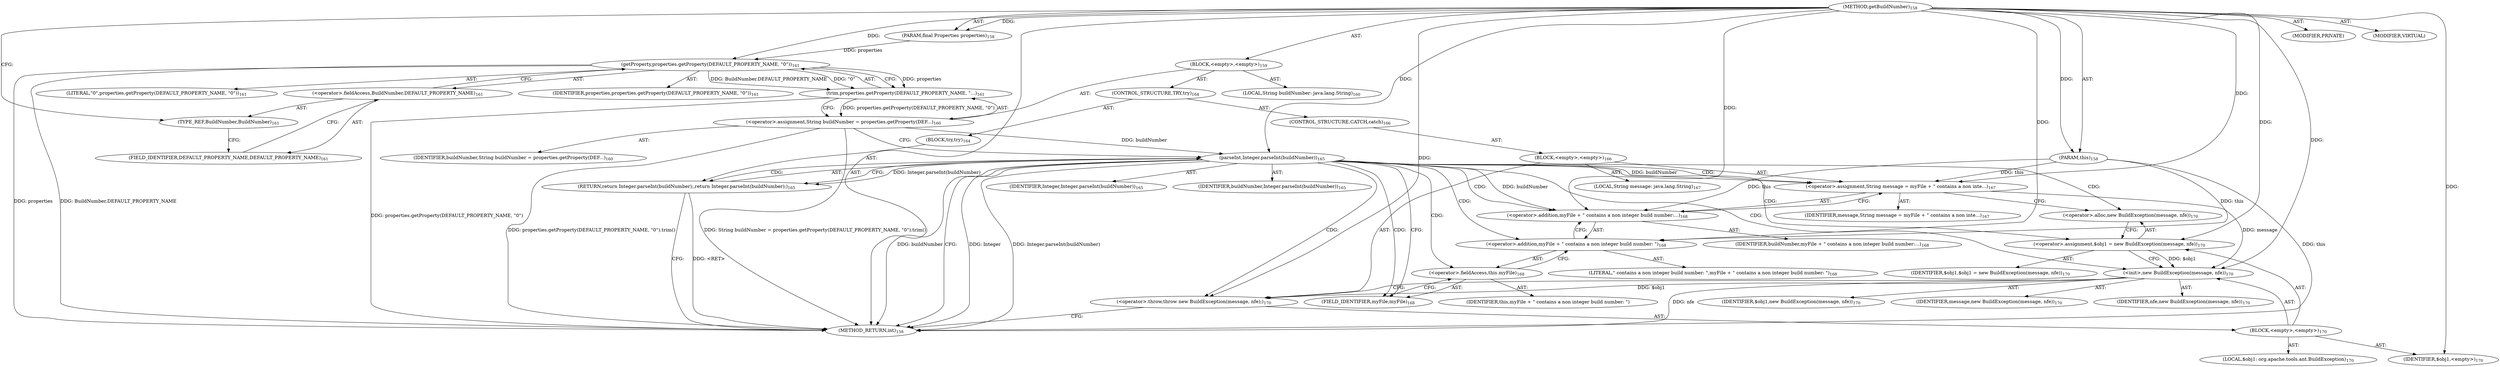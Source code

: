 digraph "getBuildNumber" {  
"111669149698" [label = <(METHOD,getBuildNumber)<SUB>158</SUB>> ]
"115964116997" [label = <(PARAM,this)<SUB>158</SUB>> ]
"115964116998" [label = <(PARAM,final Properties properties)<SUB>158</SUB>> ]
"25769803785" [label = <(BLOCK,&lt;empty&gt;,&lt;empty&gt;)<SUB>159</SUB>> ]
"94489280519" [label = <(LOCAL,String buildNumber: java.lang.String)<SUB>160</SUB>> ]
"30064771111" [label = <(&lt;operator&gt;.assignment,String buildNumber = properties.getProperty(DEF...)<SUB>160</SUB>> ]
"68719476776" [label = <(IDENTIFIER,buildNumber,String buildNumber = properties.getProperty(DEF...)<SUB>160</SUB>> ]
"30064771112" [label = <(trim,properties.getProperty(DEFAULT_PROPERTY_NAME, &quot;...)<SUB>161</SUB>> ]
"30064771113" [label = <(getProperty,properties.getProperty(DEFAULT_PROPERTY_NAME, &quot;0&quot;))<SUB>161</SUB>> ]
"68719476777" [label = <(IDENTIFIER,properties,properties.getProperty(DEFAULT_PROPERTY_NAME, &quot;0&quot;))<SUB>161</SUB>> ]
"30064771114" [label = <(&lt;operator&gt;.fieldAccess,BuildNumber.DEFAULT_PROPERTY_NAME)<SUB>161</SUB>> ]
"180388626434" [label = <(TYPE_REF,BuildNumber,BuildNumber)<SUB>161</SUB>> ]
"55834574856" [label = <(FIELD_IDENTIFIER,DEFAULT_PROPERTY_NAME,DEFAULT_PROPERTY_NAME)<SUB>161</SUB>> ]
"90194313222" [label = <(LITERAL,&quot;0&quot;,properties.getProperty(DEFAULT_PROPERTY_NAME, &quot;0&quot;))<SUB>161</SUB>> ]
"47244640262" [label = <(CONTROL_STRUCTURE,TRY,try)<SUB>164</SUB>> ]
"25769803786" [label = <(BLOCK,try,try)<SUB>164</SUB>> ]
"146028888064" [label = <(RETURN,return Integer.parseInt(buildNumber);,return Integer.parseInt(buildNumber);)<SUB>165</SUB>> ]
"30064771115" [label = <(parseInt,Integer.parseInt(buildNumber))<SUB>165</SUB>> ]
"68719476778" [label = <(IDENTIFIER,Integer,Integer.parseInt(buildNumber))<SUB>165</SUB>> ]
"68719476779" [label = <(IDENTIFIER,buildNumber,Integer.parseInt(buildNumber))<SUB>165</SUB>> ]
"47244640263" [label = <(CONTROL_STRUCTURE,CATCH,catch)<SUB>166</SUB>> ]
"25769803787" [label = <(BLOCK,&lt;empty&gt;,&lt;empty&gt;)<SUB>166</SUB>> ]
"94489280520" [label = <(LOCAL,String message: java.lang.String)<SUB>167</SUB>> ]
"30064771116" [label = <(&lt;operator&gt;.assignment,String message = myFile + &quot; contains a non inte...)<SUB>167</SUB>> ]
"68719476780" [label = <(IDENTIFIER,message,String message = myFile + &quot; contains a non inte...)<SUB>167</SUB>> ]
"30064771117" [label = <(&lt;operator&gt;.addition,myFile + &quot; contains a non integer build number:...)<SUB>168</SUB>> ]
"30064771118" [label = <(&lt;operator&gt;.addition,myFile + &quot; contains a non integer build number: &quot;)<SUB>168</SUB>> ]
"30064771119" [label = <(&lt;operator&gt;.fieldAccess,this.myFile)<SUB>168</SUB>> ]
"68719476781" [label = <(IDENTIFIER,this,myFile + &quot; contains a non integer build number: &quot;)> ]
"55834574857" [label = <(FIELD_IDENTIFIER,myFile,myFile)<SUB>168</SUB>> ]
"90194313223" [label = <(LITERAL,&quot; contains a non integer build number: &quot;,myFile + &quot; contains a non integer build number: &quot;)<SUB>168</SUB>> ]
"68719476782" [label = <(IDENTIFIER,buildNumber,myFile + &quot; contains a non integer build number:...)<SUB>168</SUB>> ]
"30064771120" [label = <(&lt;operator&gt;.throw,throw new BuildException(message, nfe);)<SUB>170</SUB>> ]
"25769803788" [label = <(BLOCK,&lt;empty&gt;,&lt;empty&gt;)<SUB>170</SUB>> ]
"94489280521" [label = <(LOCAL,$obj1: org.apache.tools.ant.BuildException)<SUB>170</SUB>> ]
"30064771121" [label = <(&lt;operator&gt;.assignment,$obj1 = new BuildException(message, nfe))<SUB>170</SUB>> ]
"68719476783" [label = <(IDENTIFIER,$obj1,$obj1 = new BuildException(message, nfe))<SUB>170</SUB>> ]
"30064771122" [label = <(&lt;operator&gt;.alloc,new BuildException(message, nfe))<SUB>170</SUB>> ]
"30064771123" [label = <(&lt;init&gt;,new BuildException(message, nfe))<SUB>170</SUB>> ]
"68719476784" [label = <(IDENTIFIER,$obj1,new BuildException(message, nfe))<SUB>170</SUB>> ]
"68719476785" [label = <(IDENTIFIER,message,new BuildException(message, nfe))<SUB>170</SUB>> ]
"68719476786" [label = <(IDENTIFIER,nfe,new BuildException(message, nfe))<SUB>170</SUB>> ]
"68719476787" [label = <(IDENTIFIER,$obj1,&lt;empty&gt;)<SUB>170</SUB>> ]
"133143986185" [label = <(MODIFIER,PRIVATE)> ]
"133143986186" [label = <(MODIFIER,VIRTUAL)> ]
"128849018882" [label = <(METHOD_RETURN,int)<SUB>158</SUB>> ]
  "111669149698" -> "115964116997"  [ label = "AST: "] 
  "111669149698" -> "115964116998"  [ label = "AST: "] 
  "111669149698" -> "25769803785"  [ label = "AST: "] 
  "111669149698" -> "133143986185"  [ label = "AST: "] 
  "111669149698" -> "133143986186"  [ label = "AST: "] 
  "111669149698" -> "128849018882"  [ label = "AST: "] 
  "25769803785" -> "94489280519"  [ label = "AST: "] 
  "25769803785" -> "30064771111"  [ label = "AST: "] 
  "25769803785" -> "47244640262"  [ label = "AST: "] 
  "30064771111" -> "68719476776"  [ label = "AST: "] 
  "30064771111" -> "30064771112"  [ label = "AST: "] 
  "30064771112" -> "30064771113"  [ label = "AST: "] 
  "30064771113" -> "68719476777"  [ label = "AST: "] 
  "30064771113" -> "30064771114"  [ label = "AST: "] 
  "30064771113" -> "90194313222"  [ label = "AST: "] 
  "30064771114" -> "180388626434"  [ label = "AST: "] 
  "30064771114" -> "55834574856"  [ label = "AST: "] 
  "47244640262" -> "25769803786"  [ label = "AST: "] 
  "47244640262" -> "47244640263"  [ label = "AST: "] 
  "25769803786" -> "146028888064"  [ label = "AST: "] 
  "146028888064" -> "30064771115"  [ label = "AST: "] 
  "30064771115" -> "68719476778"  [ label = "AST: "] 
  "30064771115" -> "68719476779"  [ label = "AST: "] 
  "47244640263" -> "25769803787"  [ label = "AST: "] 
  "25769803787" -> "94489280520"  [ label = "AST: "] 
  "25769803787" -> "30064771116"  [ label = "AST: "] 
  "25769803787" -> "30064771120"  [ label = "AST: "] 
  "30064771116" -> "68719476780"  [ label = "AST: "] 
  "30064771116" -> "30064771117"  [ label = "AST: "] 
  "30064771117" -> "30064771118"  [ label = "AST: "] 
  "30064771117" -> "68719476782"  [ label = "AST: "] 
  "30064771118" -> "30064771119"  [ label = "AST: "] 
  "30064771118" -> "90194313223"  [ label = "AST: "] 
  "30064771119" -> "68719476781"  [ label = "AST: "] 
  "30064771119" -> "55834574857"  [ label = "AST: "] 
  "30064771120" -> "25769803788"  [ label = "AST: "] 
  "25769803788" -> "94489280521"  [ label = "AST: "] 
  "25769803788" -> "30064771121"  [ label = "AST: "] 
  "25769803788" -> "30064771123"  [ label = "AST: "] 
  "25769803788" -> "68719476787"  [ label = "AST: "] 
  "30064771121" -> "68719476783"  [ label = "AST: "] 
  "30064771121" -> "30064771122"  [ label = "AST: "] 
  "30064771123" -> "68719476784"  [ label = "AST: "] 
  "30064771123" -> "68719476785"  [ label = "AST: "] 
  "30064771123" -> "68719476786"  [ label = "AST: "] 
  "30064771111" -> "30064771115"  [ label = "CFG: "] 
  "30064771112" -> "30064771111"  [ label = "CFG: "] 
  "30064771113" -> "30064771112"  [ label = "CFG: "] 
  "146028888064" -> "128849018882"  [ label = "CFG: "] 
  "30064771114" -> "30064771113"  [ label = "CFG: "] 
  "30064771115" -> "146028888064"  [ label = "CFG: "] 
  "30064771115" -> "128849018882"  [ label = "CFG: "] 
  "30064771115" -> "55834574857"  [ label = "CFG: "] 
  "30064771116" -> "30064771122"  [ label = "CFG: "] 
  "30064771120" -> "128849018882"  [ label = "CFG: "] 
  "180388626434" -> "55834574856"  [ label = "CFG: "] 
  "55834574856" -> "30064771114"  [ label = "CFG: "] 
  "30064771117" -> "30064771116"  [ label = "CFG: "] 
  "30064771118" -> "30064771117"  [ label = "CFG: "] 
  "30064771121" -> "30064771123"  [ label = "CFG: "] 
  "30064771123" -> "30064771120"  [ label = "CFG: "] 
  "30064771119" -> "30064771118"  [ label = "CFG: "] 
  "30064771122" -> "30064771121"  [ label = "CFG: "] 
  "55834574857" -> "30064771119"  [ label = "CFG: "] 
  "111669149698" -> "180388626434"  [ label = "CFG: "] 
  "146028888064" -> "128849018882"  [ label = "DDG: &lt;RET&gt;"] 
  "115964116997" -> "128849018882"  [ label = "DDG: this"] 
  "30064771113" -> "128849018882"  [ label = "DDG: properties"] 
  "30064771113" -> "128849018882"  [ label = "DDG: BuildNumber.DEFAULT_PROPERTY_NAME"] 
  "30064771112" -> "128849018882"  [ label = "DDG: properties.getProperty(DEFAULT_PROPERTY_NAME, &quot;0&quot;)"] 
  "30064771111" -> "128849018882"  [ label = "DDG: properties.getProperty(DEFAULT_PROPERTY_NAME, &quot;0&quot;).trim()"] 
  "30064771111" -> "128849018882"  [ label = "DDG: String buildNumber = properties.getProperty(DEFAULT_PROPERTY_NAME, &quot;0&quot;).trim()"] 
  "30064771115" -> "128849018882"  [ label = "DDG: Integer"] 
  "30064771115" -> "128849018882"  [ label = "DDG: buildNumber"] 
  "30064771115" -> "128849018882"  [ label = "DDG: Integer.parseInt(buildNumber)"] 
  "30064771123" -> "128849018882"  [ label = "DDG: nfe"] 
  "111669149698" -> "115964116997"  [ label = "DDG: "] 
  "111669149698" -> "115964116998"  [ label = "DDG: "] 
  "30064771112" -> "30064771111"  [ label = "DDG: properties.getProperty(DEFAULT_PROPERTY_NAME, &quot;0&quot;)"] 
  "30064771113" -> "30064771112"  [ label = "DDG: properties"] 
  "30064771113" -> "30064771112"  [ label = "DDG: BuildNumber.DEFAULT_PROPERTY_NAME"] 
  "30064771113" -> "30064771112"  [ label = "DDG: &quot;0&quot;"] 
  "30064771115" -> "146028888064"  [ label = "DDG: Integer.parseInt(buildNumber)"] 
  "115964116998" -> "30064771113"  [ label = "DDG: properties"] 
  "111669149698" -> "30064771113"  [ label = "DDG: "] 
  "115964116997" -> "30064771116"  [ label = "DDG: this"] 
  "111669149698" -> "30064771116"  [ label = "DDG: "] 
  "30064771115" -> "30064771116"  [ label = "DDG: buildNumber"] 
  "111669149698" -> "30064771115"  [ label = "DDG: "] 
  "30064771111" -> "30064771115"  [ label = "DDG: buildNumber"] 
  "30064771123" -> "30064771120"  [ label = "DDG: $obj1"] 
  "111669149698" -> "30064771120"  [ label = "DDG: "] 
  "115964116997" -> "30064771117"  [ label = "DDG: this"] 
  "111669149698" -> "30064771117"  [ label = "DDG: "] 
  "30064771115" -> "30064771117"  [ label = "DDG: buildNumber"] 
  "111669149698" -> "30064771121"  [ label = "DDG: "] 
  "111669149698" -> "68719476787"  [ label = "DDG: "] 
  "115964116997" -> "30064771118"  [ label = "DDG: this"] 
  "111669149698" -> "30064771118"  [ label = "DDG: "] 
  "30064771121" -> "30064771123"  [ label = "DDG: $obj1"] 
  "111669149698" -> "30064771123"  [ label = "DDG: "] 
  "30064771116" -> "30064771123"  [ label = "DDG: message"] 
  "30064771115" -> "30064771116"  [ label = "CDG: "] 
  "30064771115" -> "30064771117"  [ label = "CDG: "] 
  "30064771115" -> "30064771118"  [ label = "CDG: "] 
  "30064771115" -> "30064771119"  [ label = "CDG: "] 
  "30064771115" -> "30064771120"  [ label = "CDG: "] 
  "30064771115" -> "30064771121"  [ label = "CDG: "] 
  "30064771115" -> "30064771122"  [ label = "CDG: "] 
  "30064771115" -> "30064771123"  [ label = "CDG: "] 
  "30064771115" -> "55834574857"  [ label = "CDG: "] 
  "30064771115" -> "146028888064"  [ label = "CDG: "] 
}
